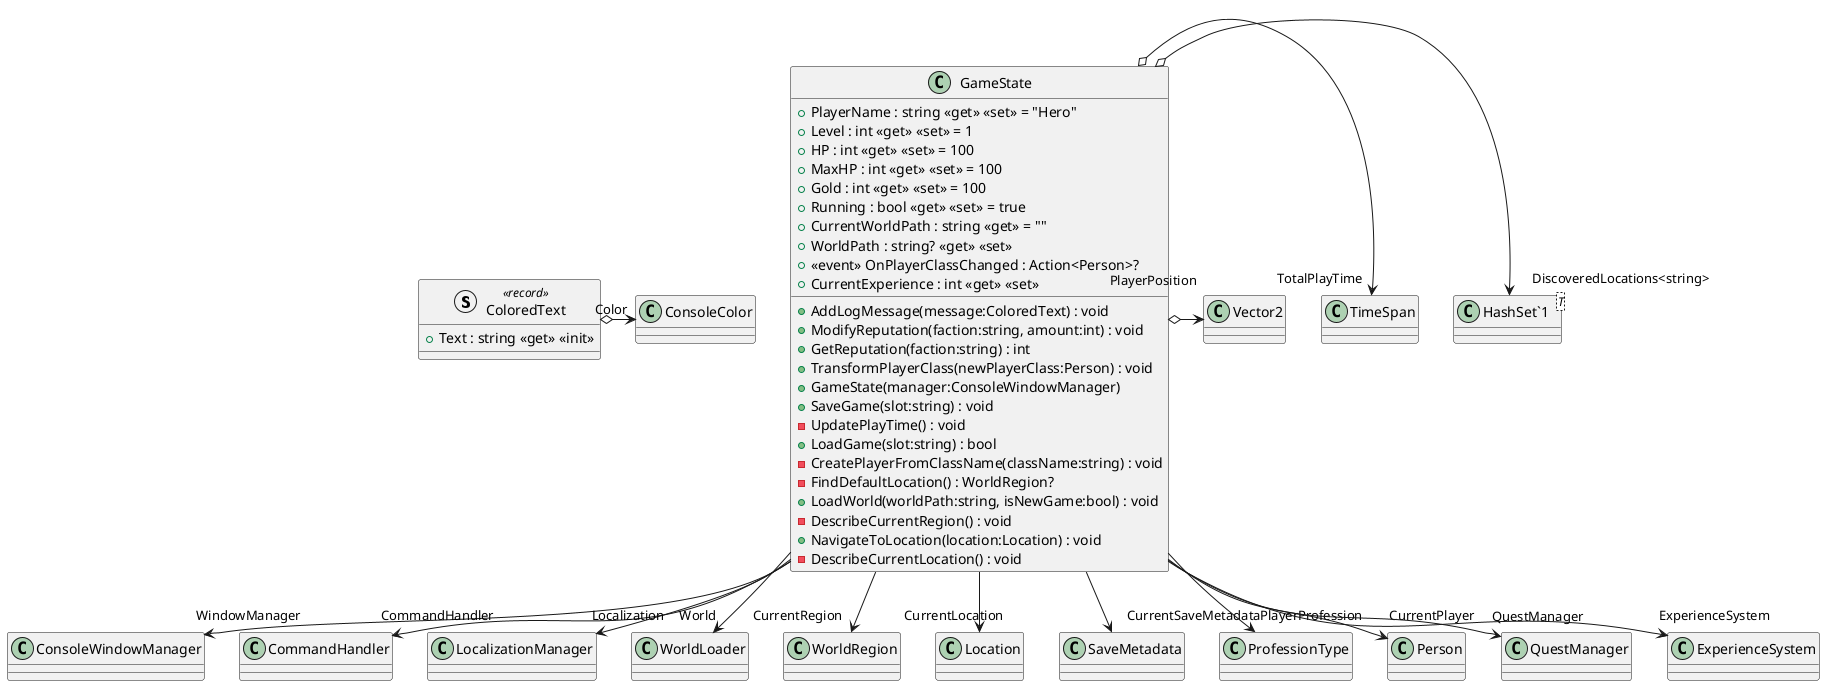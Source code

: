 @startuml
struct ColoredText <<record>> {
    + Text : string <<get>> <<init>>
}
class GameState {
    + AddLogMessage(message:ColoredText) : void
    + PlayerName : string <<get>> <<set>> = "Hero"
    + Level : int <<get>> <<set>> = 1
    + HP : int <<get>> <<set>> = 100
    + MaxHP : int <<get>> <<set>> = 100
    + Gold : int <<get>> <<set>> = 100
    + Running : bool <<get>> <<set>> = true
    + CurrentWorldPath : string <<get>> = ""
    + WorldPath : string? <<get>> <<set>>
    +  <<event>> OnPlayerClassChanged : Action<Person>? 
    + CurrentExperience : int <<get>> <<set>>
    + ModifyReputation(faction:string, amount:int) : void
    + GetReputation(faction:string) : int
    + TransformPlayerClass(newPlayerClass:Person) : void
    + GameState(manager:ConsoleWindowManager)
    + SaveGame(slot:string) : void
    - UpdatePlayTime() : void
    + LoadGame(slot:string) : bool
    - CreatePlayerFromClassName(className:string) : void
    - FindDefaultLocation() : WorldRegion?
    + LoadWorld(worldPath:string, isNewGame:bool) : void
    - DescribeCurrentRegion() : void
    + NavigateToLocation(location:Location) : void
    - DescribeCurrentLocation() : void
}

class "HashSet`1"<T> {
}
ColoredText o-> "Color" ConsoleColor

GameState --> "WindowManager" ConsoleWindowManager



GameState --> "CommandHandler" CommandHandler
GameState --> "Localization" LocalizationManager
GameState --> "World" WorldLoader
GameState --> "CurrentRegion" WorldRegion
GameState --> "CurrentLocation" Location
GameState o-> "DiscoveredLocations<string>" "HashSet`1"

GameState o-> "TotalPlayTime" TimeSpan

GameState --> "CurrentSaveMetadata" SaveMetadata
GameState --> "PlayerProfession" ProfessionType
GameState o-> "PlayerPosition" Vector2
GameState --> "CurrentPlayer" Person
GameState --> "QuestManager" QuestManager
GameState --> "ExperienceSystem" ExperienceSystem

@enduml
